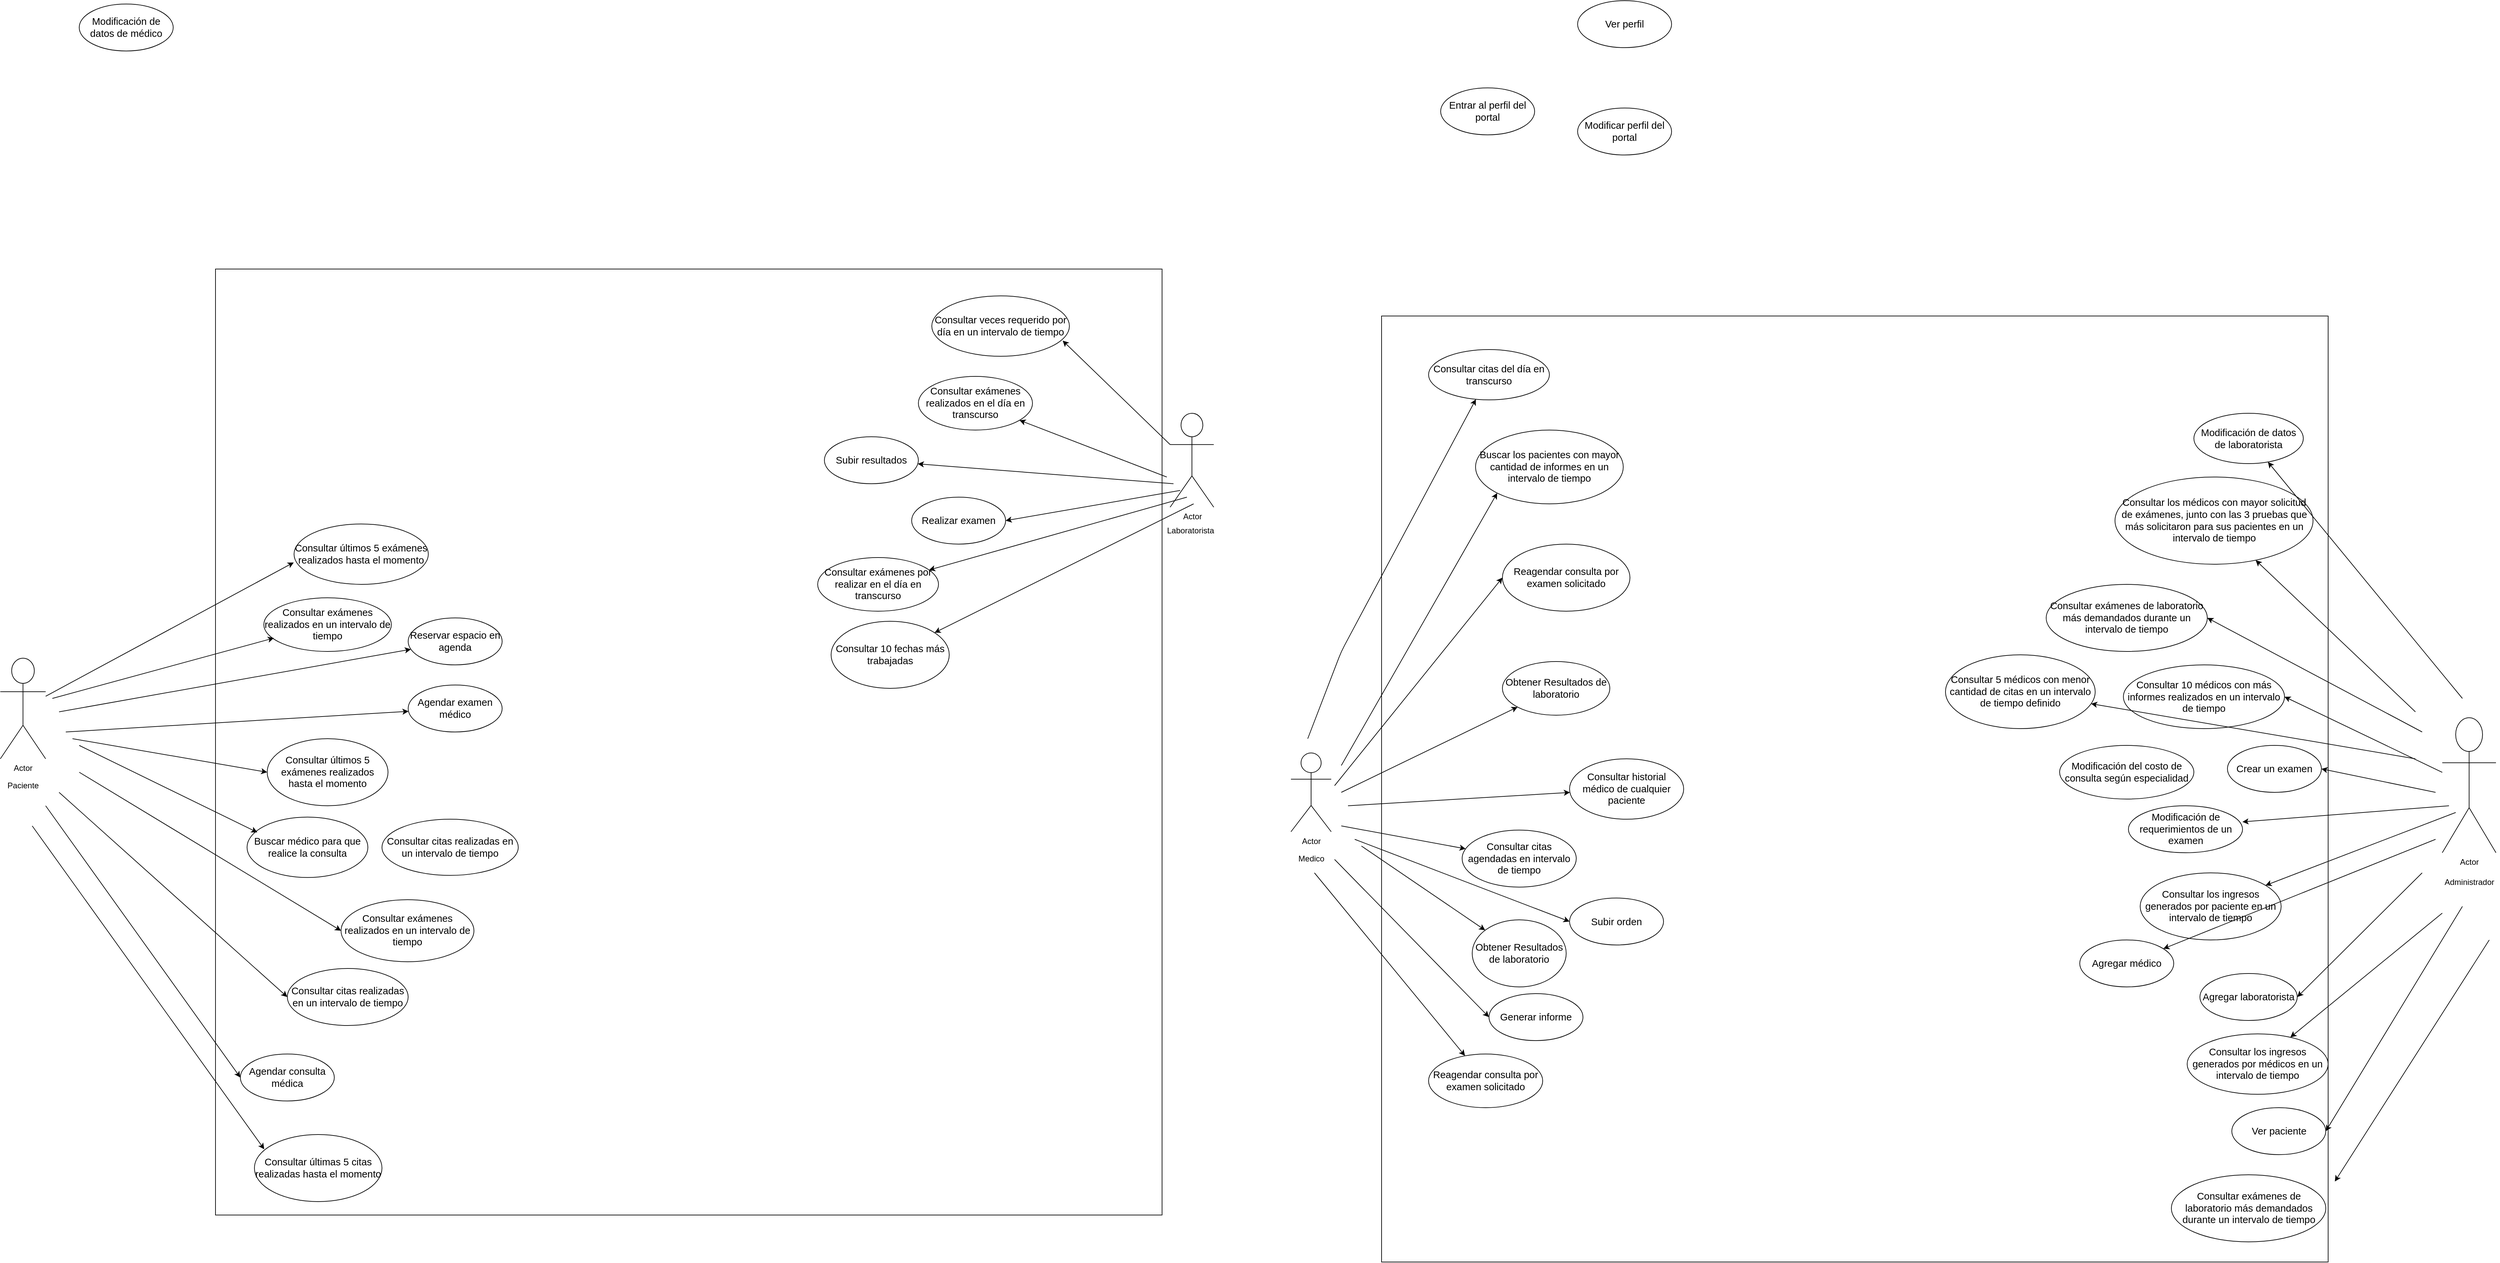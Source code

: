 <mxfile version="13.7.5" type="device"><diagram id="tWtgMK-SUiF7aIfPJp8b" name="Page-1"><mxGraphModel dx="4377" dy="2132" grid="1" gridSize="10" guides="1" tooltips="1" connect="1" arrows="1" fold="1" page="1" pageScale="1" pageWidth="827" pageHeight="1169" math="0" shadow="0"><root><mxCell id="0"/><mxCell id="1" parent="0"/><mxCell id="kWV4v-wlvln8DxfSQhCX-76" value="" style="whiteSpace=wrap;html=1;aspect=fixed;" vertex="1" parent="1"><mxGeometry x="-330" y="-590" width="1410" height="1410" as="geometry"/></mxCell><mxCell id="kWV4v-wlvln8DxfSQhCX-54" value="" style="whiteSpace=wrap;html=1;aspect=fixed;" vertex="1" parent="1"><mxGeometry x="-2067" y="-660" width="1410" height="1410" as="geometry"/></mxCell><mxCell id="kWV4v-wlvln8DxfSQhCX-1" value="Actor" style="shape=umlActor;verticalLabelPosition=bottom;verticalAlign=top;html=1;" vertex="1" parent="1"><mxGeometry x="-465" y="61.25" width="60" height="117.5" as="geometry"/></mxCell><mxCell id="kWV4v-wlvln8DxfSQhCX-2" value="&lt;span id=&quot;docs-internal-guid-cd5e83b2-7fff-52ef-74c1-b27c8ea10b89&quot;&gt;&lt;span style=&quot;font-size: 11pt ; font-family: &amp;#34;quicksand&amp;#34; , sans-serif ; background-color: transparent ; vertical-align: baseline&quot;&gt;Ver perfil &lt;/span&gt;&lt;/span&gt;" style="ellipse;whiteSpace=wrap;html=1;" vertex="1" parent="1"><mxGeometry x="-38" y="-1060" width="140" height="70" as="geometry"/></mxCell><mxCell id="kWV4v-wlvln8DxfSQhCX-3" value="&lt;span id=&quot;docs-internal-guid-2b90c585-7fff-fe92-1c7a-1e969d5731ff&quot;&gt;&lt;span style=&quot;font-size: 11pt ; font-family: &amp;#34;quicksand&amp;#34; , sans-serif ; background-color: transparent ; vertical-align: baseline&quot;&gt;Agendar consulta médica&lt;/span&gt;&lt;/span&gt;" style="ellipse;whiteSpace=wrap;html=1;" vertex="1" parent="1"><mxGeometry x="-2030" y="510" width="140" height="70" as="geometry"/></mxCell><mxCell id="kWV4v-wlvln8DxfSQhCX-4" value="&lt;span id=&quot;docs-internal-guid-f7af75aa-7fff-a3f7-ea02-7eb60d5122fa&quot;&gt;&lt;span style=&quot;font-size: 11pt ; font-family: &amp;#34;quicksand&amp;#34; , sans-serif ; background-color: transparent ; vertical-align: baseline&quot;&gt;Reservar espacio en agenda&lt;/span&gt;&lt;/span&gt;" style="ellipse;whiteSpace=wrap;html=1;" vertex="1" parent="1"><mxGeometry x="-1780" y="-140" width="140" height="70" as="geometry"/></mxCell><mxCell id="kWV4v-wlvln8DxfSQhCX-5" value="Medico" style="text;html=1;align=center;verticalAlign=middle;resizable=0;points=[];autosize=1;" vertex="1" parent="1"><mxGeometry x="-460" y="208.75" width="50" height="20" as="geometry"/></mxCell><mxCell id="kWV4v-wlvln8DxfSQhCX-6" value="Actor" style="shape=umlActor;verticalLabelPosition=bottom;verticalAlign=top;html=1;" vertex="1" parent="1"><mxGeometry x="-645" y="-445" width="65" height="140" as="geometry"/></mxCell><mxCell id="kWV4v-wlvln8DxfSQhCX-7" value="Laboratorista" style="text;html=1;align=center;verticalAlign=middle;resizable=0;points=[];autosize=1;" vertex="1" parent="1"><mxGeometry x="-660" y="-280" width="90" height="20" as="geometry"/></mxCell><mxCell id="kWV4v-wlvln8DxfSQhCX-8" value="Actor" style="shape=umlActor;verticalLabelPosition=bottom;verticalAlign=top;html=1;" vertex="1" parent="1"><mxGeometry x="-2387.5" y="-80" width="67.5" height="150" as="geometry"/></mxCell><mxCell id="kWV4v-wlvln8DxfSQhCX-9" value="Paciente&lt;br&gt;" style="text;html=1;align=center;verticalAlign=middle;resizable=0;points=[];autosize=1;" vertex="1" parent="1"><mxGeometry x="-2383.75" y="100" width="60" height="20" as="geometry"/></mxCell><mxCell id="kWV4v-wlvln8DxfSQhCX-10" value="Actor" style="shape=umlActor;verticalLabelPosition=bottom;verticalAlign=top;html=1;" vertex="1" parent="1"><mxGeometry x="1250" y="8.75" width="80" height="201.25" as="geometry"/></mxCell><mxCell id="kWV4v-wlvln8DxfSQhCX-11" value="Administrador" style="text;html=1;align=center;verticalAlign=middle;resizable=0;points=[];autosize=1;" vertex="1" parent="1"><mxGeometry x="1245" y="243.75" width="90" height="20" as="geometry"/></mxCell><mxCell id="kWV4v-wlvln8DxfSQhCX-12" value="&lt;span id=&quot;docs-internal-guid-adf7ae7d-7fff-7b54-a442-0e1a027c707a&quot;&gt;&lt;span style=&quot;font-size: 11pt ; font-family: &amp;#34;quicksand&amp;#34; , sans-serif ; background-color: transparent ; vertical-align: baseline&quot;&gt;Modificar perfil del portal&lt;/span&gt;&lt;/span&gt;" style="ellipse;whiteSpace=wrap;html=1;" vertex="1" parent="1"><mxGeometry x="-38" y="-900" width="140" height="70" as="geometry"/></mxCell><mxCell id="kWV4v-wlvln8DxfSQhCX-13" value="&lt;span id=&quot;docs-internal-guid-33a33306-7fff-1cc7-1b8b-41d0c13ecfeb&quot;&gt;&lt;span style=&quot;font-size: 11pt ; font-family: &amp;#34;quicksand&amp;#34; , sans-serif ; background-color: transparent ; vertical-align: baseline&quot;&gt;Entrar al perfil del portal&lt;/span&gt;&lt;/span&gt;" style="ellipse;whiteSpace=wrap;html=1;" vertex="1" parent="1"><mxGeometry x="-242" y="-930" width="140" height="70" as="geometry"/></mxCell><mxCell id="kWV4v-wlvln8DxfSQhCX-14" value="&lt;span id=&quot;docs-internal-guid-bde1d184-7fff-ea74-dd7f-59ad8c3d1e95&quot;&gt;&lt;span style=&quot;font-size: 11pt ; font-family: &amp;#34;quicksand&amp;#34; , sans-serif ; background-color: transparent ; vertical-align: baseline&quot;&gt;Consultar historial médico de cualquier paciente&lt;/span&gt;&lt;/span&gt;" style="ellipse;whiteSpace=wrap;html=1;" vertex="1" parent="1"><mxGeometry x="-50" y="70" width="170" height="90" as="geometry"/></mxCell><mxCell id="kWV4v-wlvln8DxfSQhCX-15" value="&lt;span id=&quot;docs-internal-guid-7bc4e7fe-7fff-4276-c721-50257ae49751&quot;&gt;&lt;span style=&quot;font-size: 11pt ; font-family: &amp;#34;quicksand&amp;#34; , sans-serif ; background-color: transparent ; vertical-align: baseline&quot;&gt;Agendar examen médico&lt;/span&gt;&lt;/span&gt;" style="ellipse;whiteSpace=wrap;html=1;" vertex="1" parent="1"><mxGeometry x="-1780" y="-40" width="140" height="70" as="geometry"/></mxCell><mxCell id="kWV4v-wlvln8DxfSQhCX-16" value="&lt;span id=&quot;docs-internal-guid-bce7fa85-7fff-78ce-1dbc-6987fce9b3bb&quot;&gt;&lt;span style=&quot;font-size: 11pt ; font-family: &amp;#34;quicksand&amp;#34; , sans-serif ; background-color: transparent ; vertical-align: baseline&quot;&gt;Consultar últimas 5 citas realizadas hasta el momento&lt;/span&gt;&lt;/span&gt;" style="ellipse;whiteSpace=wrap;html=1;" vertex="1" parent="1"><mxGeometry x="-2009" y="630" width="190" height="100" as="geometry"/></mxCell><mxCell id="kWV4v-wlvln8DxfSQhCX-17" value="&lt;span id=&quot;docs-internal-guid-26f6a967-7fff-a0dc-9f1e-ba0c62522557&quot;&gt;&lt;span style=&quot;font-size: 11pt ; font-family: &amp;#34;quicksand&amp;#34; , sans-serif ; background-color: transparent ; vertical-align: baseline&quot;&gt;Consultar citas realizadas en un intervalo de tiempo&lt;/span&gt;&lt;/span&gt;" style="ellipse;whiteSpace=wrap;html=1;" vertex="1" parent="1"><mxGeometry x="-1960" y="382.5" width="180" height="85" as="geometry"/></mxCell><mxCell id="kWV4v-wlvln8DxfSQhCX-18" value="&lt;span id=&quot;docs-internal-guid-3b73b50d-7fff-9fd1-6ade-0760ffcb9143&quot;&gt;&lt;span style=&quot;font-size: 11pt ; font-family: &amp;#34;quicksand&amp;#34; , sans-serif ; background-color: transparent ; vertical-align: baseline&quot;&gt;Consultar citas agendadas en intervalo de tiempo&lt;/span&gt;&lt;/span&gt;" style="ellipse;whiteSpace=wrap;html=1;" vertex="1" parent="1"><mxGeometry x="-210" y="176.25" width="170" height="85" as="geometry"/></mxCell><mxCell id="kWV4v-wlvln8DxfSQhCX-19" value="&lt;span id=&quot;docs-internal-guid-9d10ec2f-7fff-e269-2594-50fad6d21baf&quot;&gt;&lt;span style=&quot;font-size: 11pt ; font-family: &amp;#34;quicksand&amp;#34; , sans-serif ; background-color: transparent ; vertical-align: baseline&quot;&gt;Buscar médico para que realice la consulta&lt;/span&gt;&lt;/span&gt;" style="ellipse;whiteSpace=wrap;html=1;" vertex="1" parent="1"><mxGeometry x="-2020" y="156.88" width="180" height="90" as="geometry"/></mxCell><mxCell id="kWV4v-wlvln8DxfSQhCX-20" value="&lt;span id=&quot;docs-internal-guid-6fbcd0cd-7fff-a709-1281-b65440797182&quot;&gt;&lt;span style=&quot;font-size: 11pt ; font-family: &amp;#34;quicksand&amp;#34; , sans-serif ; background-color: transparent ; vertical-align: baseline&quot;&gt;Consultar exámenes realizados en un intervalo de tiempo&lt;/span&gt;&lt;/span&gt;" style="ellipse;whiteSpace=wrap;html=1;" vertex="1" parent="1"><mxGeometry x="-1880" y="280" width="198" height="92.5" as="geometry"/></mxCell><mxCell id="kWV4v-wlvln8DxfSQhCX-21" value="&lt;span id=&quot;docs-internal-guid-a36bae47-7fff-4ea4-465f-edb47276c73a&quot;&gt;&lt;span style=&quot;font-size: 11pt ; font-family: &amp;#34;quicksand&amp;#34; , sans-serif ; background-color: transparent ; vertical-align: baseline&quot;&gt;Consultar últimos 5 exámenes realizados hasta el momento&lt;/span&gt;&lt;/span&gt;" style="ellipse;whiteSpace=wrap;html=1;" vertex="1" parent="1"><mxGeometry x="-1990" y="40" width="180" height="100" as="geometry"/></mxCell><mxCell id="kWV4v-wlvln8DxfSQhCX-22" value="&lt;span id=&quot;docs-internal-guid-57169e25-7fff-113f-061c-4299260cd63f&quot;&gt;&lt;span style=&quot;font-size: 11pt ; font-family: &amp;#34;quicksand&amp;#34; , sans-serif ; background-color: transparent ; vertical-align: baseline&quot;&gt;Generar informe&lt;/span&gt;&lt;/span&gt;" style="ellipse;whiteSpace=wrap;html=1;" vertex="1" parent="1"><mxGeometry x="-170" y="420" width="140" height="70" as="geometry"/></mxCell><mxCell id="kWV4v-wlvln8DxfSQhCX-23" value="&lt;span id=&quot;docs-internal-guid-5a368a34-7fff-3a11-1b51-82079458d910&quot;&gt;&lt;span style=&quot;font-size: 11pt ; font-family: &amp;#34;quicksand&amp;#34; , sans-serif ; background-color: transparent ; vertical-align: baseline&quot;&gt;Obtener Resultados de laboratorio&lt;/span&gt;&lt;/span&gt;" style="ellipse;whiteSpace=wrap;html=1;" vertex="1" parent="1"><mxGeometry x="-195" y="310" width="140" height="100" as="geometry"/></mxCell><mxCell id="kWV4v-wlvln8DxfSQhCX-24" value="&lt;span id=&quot;docs-internal-guid-518154c4-7fff-33f1-4cc1-d2e6843cf8a5&quot;&gt;&lt;span style=&quot;font-size: 11pt ; font-family: &amp;#34;quicksand&amp;#34; , sans-serif ; background-color: transparent ; vertical-align: baseline&quot;&gt;Reagendar consulta por examen solicitado&lt;/span&gt;&lt;/span&gt;" style="ellipse;whiteSpace=wrap;html=1;" vertex="1" parent="1"><mxGeometry x="-150" y="-250" width="190" height="100" as="geometry"/></mxCell><mxCell id="kWV4v-wlvln8DxfSQhCX-25" value="&lt;span id=&quot;docs-internal-guid-93a1612f-7fff-deeb-9f9c-c2c49eac11a8&quot;&gt;&lt;span style=&quot;font-size: 11pt ; font-family: &amp;#34;quicksand&amp;#34; , sans-serif ; background-color: transparent ; vertical-align: baseline&quot;&gt;Reagendar consulta por examen solicitado&lt;/span&gt;&lt;/span&gt;" style="ellipse;whiteSpace=wrap;html=1;" vertex="1" parent="1"><mxGeometry x="-260" y="510" width="170" height="80" as="geometry"/></mxCell><mxCell id="kWV4v-wlvln8DxfSQhCX-26" value="&lt;span id=&quot;docs-internal-guid-ba4c601c-7fff-22cb-8c38-7a188f94769f&quot;&gt;&lt;span style=&quot;font-size: 11pt ; font-family: &amp;#34;quicksand&amp;#34; , sans-serif ; background-color: transparent ; vertical-align: baseline&quot;&gt;Consultar citas del día en transcurso&lt;/span&gt;&lt;/span&gt;" style="ellipse;whiteSpace=wrap;html=1;" vertex="1" parent="1"><mxGeometry x="-260" y="-540" width="180" height="75" as="geometry"/></mxCell><mxCell id="kWV4v-wlvln8DxfSQhCX-27" value="&lt;span id=&quot;docs-internal-guid-07ce3c78-7fff-5699-5686-a406fe7dbb91&quot;&gt;&lt;span style=&quot;font-size: 11pt ; font-family: &amp;#34;quicksand&amp;#34; , sans-serif ; background-color: transparent ; vertical-align: baseline&quot;&gt;Subir orden&lt;/span&gt;&lt;/span&gt;" style="ellipse;whiteSpace=wrap;html=1;" vertex="1" parent="1"><mxGeometry x="-50" y="277.5" width="140" height="70" as="geometry"/></mxCell><mxCell id="kWV4v-wlvln8DxfSQhCX-28" value="&lt;span id=&quot;docs-internal-guid-ae171c5b-7fff-2ee0-d61b-598600500d0a&quot;&gt;&lt;span style=&quot;font-size: 11pt ; font-family: &amp;#34;quicksand&amp;#34; , sans-serif ; background-color: transparent ; vertical-align: baseline&quot;&gt;Buscar los pacientes con mayor cantidad de informes en un intervalo de tiempo&lt;/span&gt;&lt;/span&gt;" style="ellipse;whiteSpace=wrap;html=1;" vertex="1" parent="1"><mxGeometry x="-190" y="-420" width="220" height="110" as="geometry"/></mxCell><mxCell id="kWV4v-wlvln8DxfSQhCX-29" value="&lt;span id=&quot;docs-internal-guid-526057d1-7fff-3435-2f91-5355f04e7e42&quot;&gt;&lt;span style=&quot;font-size: 11pt ; font-family: &amp;#34;quicksand&amp;#34; , sans-serif ; background-color: transparent ; vertical-align: baseline&quot;&gt;Consultar citas realizadas en un intervalo de tiempo&lt;/span&gt;&lt;/span&gt;" style="ellipse;whiteSpace=wrap;html=1;" vertex="1" parent="1"><mxGeometry x="-1819" y="160" width="203" height="83.75" as="geometry"/></mxCell><mxCell id="kWV4v-wlvln8DxfSQhCX-30" value="&lt;span id=&quot;docs-internal-guid-4bf9984a-7fff-1c71-5e67-b29e45ef7424&quot;&gt;&lt;span style=&quot;font-size: 11pt ; font-family: &amp;#34;quicksand&amp;#34; , sans-serif ; background-color: transparent ; vertical-align: baseline&quot;&gt;Realizar examen&lt;/span&gt;&lt;/span&gt;" style="ellipse;whiteSpace=wrap;html=1;" vertex="1" parent="1"><mxGeometry x="-1030" y="-320" width="140" height="70" as="geometry"/></mxCell><mxCell id="kWV4v-wlvln8DxfSQhCX-31" value="&lt;span id=&quot;docs-internal-guid-b3b55883-7fff-7738-df27-fbb6914d471f&quot;&gt;&lt;span style=&quot;font-size: 11pt ; font-family: &amp;#34;quicksand&amp;#34; , sans-serif ; background-color: transparent ; vertical-align: baseline&quot;&gt;Obtener Resultados de laboratorio&lt;/span&gt;&lt;/span&gt;" style="ellipse;whiteSpace=wrap;html=1;" vertex="1" parent="1"><mxGeometry x="-150" y="-75" width="160" height="80" as="geometry"/></mxCell><mxCell id="kWV4v-wlvln8DxfSQhCX-32" value="&lt;span id=&quot;docs-internal-guid-5289aebe-7fff-d73b-20ba-0ffa4d24344c&quot;&gt;&lt;span style=&quot;font-size: 11pt ; font-family: &amp;#34;quicksand&amp;#34; , sans-serif ; background-color: transparent ; vertical-align: baseline&quot;&gt;Consultar exámenes realizados en un intervalo de tiempo&lt;/span&gt;&lt;/span&gt;" style="ellipse;whiteSpace=wrap;html=1;" vertex="1" parent="1"><mxGeometry x="-1995" y="-170" width="190" height="80" as="geometry"/></mxCell><mxCell id="kWV4v-wlvln8DxfSQhCX-33" value="&lt;span id=&quot;docs-internal-guid-78ec43c7-7fff-7e47-a8ea-70d8e98536b5&quot;&gt;&lt;span style=&quot;font-size: 11pt ; font-family: &amp;#34;quicksand&amp;#34; , sans-serif ; background-color: transparent ; vertical-align: baseline&quot;&gt;Consultar últimos 5 exámenes realizados hasta el momento&lt;/span&gt;&lt;/span&gt;" style="ellipse;whiteSpace=wrap;html=1;" vertex="1" parent="1"><mxGeometry x="-1950" y="-280" width="200" height="90" as="geometry"/></mxCell><mxCell id="kWV4v-wlvln8DxfSQhCX-34" value="&lt;span id=&quot;docs-internal-guid-94753a59-7fff-7059-9f07-9e3f3797c4e5&quot;&gt;&lt;span style=&quot;font-size: 11pt ; font-family: &amp;#34;quicksand&amp;#34; , sans-serif ; background-color: transparent ; vertical-align: baseline&quot;&gt;Consultar exámenes realizados en el día en transcurso&lt;/span&gt;&lt;/span&gt;" style="ellipse;whiteSpace=wrap;html=1;" vertex="1" parent="1"><mxGeometry x="-1020" y="-500" width="170" height="80" as="geometry"/></mxCell><mxCell id="kWV4v-wlvln8DxfSQhCX-35" value="&lt;span id=&quot;docs-internal-guid-fbcbd8de-7fff-2022-349d-69d8b9a4eb34&quot;&gt;&lt;span style=&quot;font-size: 11pt ; font-family: &amp;#34;quicksand&amp;#34; , sans-serif ; background-color: transparent ; vertical-align: baseline&quot;&gt;Consultar exámenes por realizar en el día en transcurso&lt;/span&gt;&lt;/span&gt;" style="ellipse;whiteSpace=wrap;html=1;" vertex="1" parent="1"><mxGeometry x="-1170" y="-230" width="180" height="80" as="geometry"/></mxCell><mxCell id="kWV4v-wlvln8DxfSQhCX-36" value="&lt;span id=&quot;docs-internal-guid-4a68a1db-7fff-dcb6-fd39-27f539192fac&quot;&gt;&lt;span style=&quot;font-size: 11pt ; font-family: &amp;#34;quicksand&amp;#34; , sans-serif ; background-color: transparent ; vertical-align: baseline&quot;&gt;Subir resultados&lt;/span&gt;&lt;/span&gt;" style="ellipse;whiteSpace=wrap;html=1;" vertex="1" parent="1"><mxGeometry x="-1160" y="-410" width="140" height="70" as="geometry"/></mxCell><mxCell id="kWV4v-wlvln8DxfSQhCX-37" value="&lt;span id=&quot;docs-internal-guid-47150ab0-7fff-07ae-f2ab-0ab31dd2891e&quot;&gt;&lt;span style=&quot;font-size: 11pt ; font-family: &amp;#34;quicksand&amp;#34; , sans-serif ; background-color: transparent ; vertical-align: baseline&quot;&gt;Consultar 10 fechas más trabajadas&lt;/span&gt;&lt;/span&gt;" style="ellipse;whiteSpace=wrap;html=1;" vertex="1" parent="1"><mxGeometry x="-1150" y="-135" width="176" height="100" as="geometry"/></mxCell><mxCell id="kWV4v-wlvln8DxfSQhCX-38" value="&lt;span id=&quot;docs-internal-guid-76925e53-7fff-ca9c-7cd1-7f4f1db69573&quot;&gt;&lt;span style=&quot;font-size: 11pt ; font-family: &amp;#34;quicksand&amp;#34; , sans-serif ; background-color: transparent ; vertical-align: baseline&quot;&gt;Consultar veces requerido por día en un intervalo de tiempo&lt;/span&gt;&lt;/span&gt;" style="ellipse;whiteSpace=wrap;html=1;" vertex="1" parent="1"><mxGeometry x="-1000" y="-620" width="205" height="90" as="geometry"/></mxCell><mxCell id="kWV4v-wlvln8DxfSQhCX-39" value="&lt;span id=&quot;docs-internal-guid-3bd6a57e-7fff-6024-31d9-14687ec53578&quot;&gt;&lt;span style=&quot;font-size: 11pt ; font-family: &amp;#34;quicksand&amp;#34; , sans-serif ; background-color: transparent ; vertical-align: baseline&quot;&gt;Crear un examen&lt;/span&gt;&lt;/span&gt;" style="ellipse;whiteSpace=wrap;html=1;" vertex="1" parent="1"><mxGeometry x="930" y="50" width="140" height="70" as="geometry"/></mxCell><mxCell id="kWV4v-wlvln8DxfSQhCX-40" value="&lt;span id=&quot;docs-internal-guid-497b8021-7fff-1fb3-5a69-caec703b98f5&quot;&gt;&lt;span style=&quot;font-size: 11pt ; font-family: &amp;#34;quicksand&amp;#34; , sans-serif ; background-color: transparent ; vertical-align: baseline&quot;&gt;Agregar laboratorista&lt;/span&gt;&lt;/span&gt;" style="ellipse;whiteSpace=wrap;html=1;" vertex="1" parent="1"><mxGeometry x="889" y="390" width="145" height="70" as="geometry"/></mxCell><mxCell id="kWV4v-wlvln8DxfSQhCX-41" value="&lt;span id=&quot;docs-internal-guid-fd81898c-7fff-b171-8851-e2952d16b9ff&quot;&gt;&lt;span style=&quot;font-size: 11pt ; font-family: &amp;#34;quicksand&amp;#34; , sans-serif ; background-color: transparent ; vertical-align: baseline&quot;&gt;Agregar médico&lt;/span&gt;&lt;/span&gt;" style="ellipse;whiteSpace=wrap;html=1;" vertex="1" parent="1"><mxGeometry x="710" y="340" width="140" height="70" as="geometry"/></mxCell><mxCell id="kWV4v-wlvln8DxfSQhCX-42" value="&lt;span id=&quot;docs-internal-guid-6d087acb-7fff-3b9f-fb7b-c3c70551baa7&quot;&gt;&lt;span style=&quot;font-size: 11pt ; font-family: &amp;#34;quicksand&amp;#34; , sans-serif ; background-color: transparent ; vertical-align: baseline&quot;&gt;Modificación del costo de consulta según especialidad&lt;/span&gt;&lt;/span&gt;" style="ellipse;whiteSpace=wrap;html=1;" vertex="1" parent="1"><mxGeometry x="680" y="50" width="200" height="80" as="geometry"/></mxCell><mxCell id="kWV4v-wlvln8DxfSQhCX-43" value="&lt;span id=&quot;docs-internal-guid-012e1aa4-7fff-fa79-a5d7-7e966c06d42a&quot;&gt;&lt;span style=&quot;font-size: 11pt ; font-family: &amp;#34;quicksand&amp;#34; , sans-serif ; background-color: transparent ; vertical-align: baseline&quot;&gt;Modificación de requerimientos de un examen &lt;/span&gt;&lt;/span&gt;" style="ellipse;whiteSpace=wrap;html=1;" vertex="1" parent="1"><mxGeometry x="782.5" y="140" width="170" height="70" as="geometry"/></mxCell><mxCell id="kWV4v-wlvln8DxfSQhCX-44" value="&lt;span id=&quot;docs-internal-guid-db63c830-7fff-9e3f-c7bc-47e2c9139147&quot;&gt;&lt;span style=&quot;font-size: 11pt ; font-family: &amp;#34;quicksand&amp;#34; , sans-serif ; background-color: transparent ; vertical-align: baseline&quot;&gt;Ver paciente&lt;/span&gt;&lt;/span&gt;" style="ellipse;whiteSpace=wrap;html=1;" vertex="1" parent="1"><mxGeometry x="936.5" y="590" width="140" height="70" as="geometry"/></mxCell><mxCell id="kWV4v-wlvln8DxfSQhCX-45" value="&lt;span id=&quot;docs-internal-guid-e1f731d8-7fff-0269-d2c8-80d87d65a402&quot;&gt;&lt;span style=&quot;font-size: 11pt ; font-family: &amp;#34;quicksand&amp;#34; , sans-serif ; background-color: transparent ; vertical-align: baseline&quot;&gt;Consultar 10 médicos con más informes realizados en un intervalo de tiempo&lt;/span&gt;&lt;/span&gt;" style="ellipse;whiteSpace=wrap;html=1;" vertex="1" parent="1"><mxGeometry x="775" y="-70" width="240" height="95" as="geometry"/></mxCell><mxCell id="kWV4v-wlvln8DxfSQhCX-46" value="&lt;span id=&quot;docs-internal-guid-5a166a5b-7fff-cfff-77bb-d8410245e962&quot;&gt;&lt;span style=&quot;font-size: 11pt ; font-family: &amp;#34;quicksand&amp;#34; , sans-serif ; background-color: transparent ; vertical-align: baseline&quot;&gt;Modificación de datos de médico&lt;/span&gt;&lt;/span&gt;" style="ellipse;whiteSpace=wrap;html=1;" vertex="1" parent="1"><mxGeometry x="-2270" y="-1055" width="140" height="70" as="geometry"/></mxCell><mxCell id="kWV4v-wlvln8DxfSQhCX-47" value="&lt;span id=&quot;docs-internal-guid-689be4d4-7fff-8b4d-35d7-1cde3de56d00&quot;&gt;&lt;span style=&quot;font-size: 11pt ; font-family: &amp;#34;quicksand&amp;#34; , sans-serif ; background-color: transparent ; vertical-align: baseline&quot;&gt;Modificación de datos de laboratorista&lt;/span&gt;&lt;/span&gt;" style="ellipse;whiteSpace=wrap;html=1;" vertex="1" parent="1"><mxGeometry x="880" y="-445" width="163" height="75" as="geometry"/></mxCell><mxCell id="kWV4v-wlvln8DxfSQhCX-48" value="&lt;span id=&quot;docs-internal-guid-204f4ed0-7fff-cf78-ad12-e53f432400c5&quot;&gt;&lt;span style=&quot;font-size: 11pt ; font-family: &amp;#34;quicksand&amp;#34; , sans-serif ; background-color: transparent ; vertical-align: baseline&quot;&gt;Consultar 5 médicos con menor cantidad de citas en un intervalo de tiempo definido&lt;/span&gt;&lt;/span&gt;" style="ellipse;whiteSpace=wrap;html=1;" vertex="1" parent="1"><mxGeometry x="510" y="-85" width="223" height="110" as="geometry"/></mxCell><mxCell id="kWV4v-wlvln8DxfSQhCX-49" value="&lt;span id=&quot;docs-internal-guid-8ffd0002-7fff-9b7f-94de-c90e92b72d30&quot;&gt;&lt;span style=&quot;font-size: 11pt ; font-family: &amp;#34;quicksand&amp;#34; , sans-serif ; background-color: transparent ; vertical-align: baseline&quot;&gt;Consultar exámenes de laboratorio más demandados durante un intervalo de tiempo&lt;/span&gt;&lt;/span&gt;" style="ellipse;whiteSpace=wrap;html=1;" vertex="1" parent="1"><mxGeometry x="846.5" y="690" width="230" height="100" as="geometry"/></mxCell><mxCell id="kWV4v-wlvln8DxfSQhCX-50" value="&lt;span id=&quot;docs-internal-guid-8ffd0002-7fff-9b7f-94de-c90e92b72d30&quot;&gt;&lt;span style=&quot;font-size: 11pt ; font-family: &amp;#34;quicksand&amp;#34; , sans-serif ; background-color: transparent ; vertical-align: baseline&quot;&gt;Consultar exámenes de laboratorio más demandados durante un intervalo de tiempo&lt;/span&gt;&lt;/span&gt;" style="ellipse;whiteSpace=wrap;html=1;" vertex="1" parent="1"><mxGeometry x="660" y="-190" width="240" height="100" as="geometry"/></mxCell><mxCell id="kWV4v-wlvln8DxfSQhCX-51" value="&lt;span id=&quot;docs-internal-guid-b28b6cdb-7fff-8501-3c08-1053a5694513&quot;&gt;&lt;span style=&quot;font-size: 11pt ; font-family: &amp;#34;quicksand&amp;#34; , sans-serif ; background-color: transparent ; vertical-align: baseline&quot;&gt;Consultar los médicos con mayor solicitud de exámenes, junto con las 3 pruebas que más solicitaron para sus pacientes en un intervalo de tiempo&lt;/span&gt;&lt;/span&gt;" style="ellipse;whiteSpace=wrap;html=1;" vertex="1" parent="1"><mxGeometry x="762.5" y="-350" width="295" height="130" as="geometry"/></mxCell><mxCell id="kWV4v-wlvln8DxfSQhCX-52" value="&lt;span id=&quot;docs-internal-guid-3c270667-7fff-1129-3a3b-6bb1d5940166&quot;&gt;&lt;span style=&quot;font-size: 11pt ; font-family: &amp;#34;quicksand&amp;#34; , sans-serif ; background-color: transparent ; vertical-align: baseline&quot;&gt;Consultar los ingresos generados por paciente en un intervalo de tiempo&lt;/span&gt;&lt;/span&gt;" style="ellipse;whiteSpace=wrap;html=1;" vertex="1" parent="1"><mxGeometry x="800" y="240" width="210" height="100" as="geometry"/></mxCell><mxCell id="kWV4v-wlvln8DxfSQhCX-53" value="&lt;span id=&quot;docs-internal-guid-57811b4e-7fff-8366-969f-d6ca6c15f55d&quot;&gt;&lt;span style=&quot;font-size: 11pt ; font-family: &amp;#34;quicksand&amp;#34; , sans-serif ; background-color: transparent ; vertical-align: baseline&quot;&gt;Consultar los ingresos generados por médicos en un intervalo de tiempo&lt;/span&gt;&lt;/span&gt;" style="ellipse;whiteSpace=wrap;html=1;" vertex="1" parent="1"><mxGeometry x="870" y="480" width="210" height="90" as="geometry"/></mxCell><mxCell id="kWV4v-wlvln8DxfSQhCX-55" style="edgeStyle=orthogonalEdgeStyle;rounded=0;orthogonalLoop=1;jettySize=auto;html=1;exitX=0.5;exitY=1;exitDx=0;exitDy=0;" edge="1" parent="1" source="kWV4v-wlvln8DxfSQhCX-20" target="kWV4v-wlvln8DxfSQhCX-20"><mxGeometry relative="1" as="geometry"/></mxCell><mxCell id="kWV4v-wlvln8DxfSQhCX-57" value="" style="endArrow=classic;html=1;" edge="1" parent="1"><mxGeometry width="50" height="50" relative="1" as="geometry"><mxPoint x="-2310" y="-20" as="sourcePoint"/><mxPoint x="-1980" y="-110" as="targetPoint"/></mxGeometry></mxCell><mxCell id="kWV4v-wlvln8DxfSQhCX-58" value="" style="endArrow=classic;html=1;" edge="1" parent="1" target="kWV4v-wlvln8DxfSQhCX-15"><mxGeometry width="50" height="50" relative="1" as="geometry"><mxPoint x="-2290" y="30" as="sourcePoint"/><mxPoint x="-2100" y="40" as="targetPoint"/></mxGeometry></mxCell><mxCell id="kWV4v-wlvln8DxfSQhCX-59" value="" style="endArrow=classic;html=1;entryX=0;entryY=0.5;entryDx=0;entryDy=0;" edge="1" parent="1" target="kWV4v-wlvln8DxfSQhCX-21"><mxGeometry width="50" height="50" relative="1" as="geometry"><mxPoint x="-2280" y="40" as="sourcePoint"/><mxPoint x="-1769.505" y="9.154" as="targetPoint"/></mxGeometry></mxCell><mxCell id="kWV4v-wlvln8DxfSQhCX-60" value="" style="endArrow=classic;html=1;entryX=0.085;entryY=0.252;entryDx=0;entryDy=0;entryPerimeter=0;" edge="1" parent="1" target="kWV4v-wlvln8DxfSQhCX-19"><mxGeometry width="50" height="50" relative="1" as="geometry"><mxPoint x="-2270" y="50" as="sourcePoint"/><mxPoint x="-1759.505" y="19.154" as="targetPoint"/></mxGeometry></mxCell><mxCell id="kWV4v-wlvln8DxfSQhCX-61" value="" style="endArrow=classic;html=1;entryX=-0.002;entryY=0.637;entryDx=0;entryDy=0;entryPerimeter=0;" edge="1" parent="1" source="kWV4v-wlvln8DxfSQhCX-8" target="kWV4v-wlvln8DxfSQhCX-33"><mxGeometry width="50" height="50" relative="1" as="geometry"><mxPoint x="-2300.49" y="-139.15" as="sourcePoint"/><mxPoint x="-1789.995" y="-169.996" as="targetPoint"/></mxGeometry></mxCell><mxCell id="kWV4v-wlvln8DxfSQhCX-62" value="" style="endArrow=classic;html=1;entryX=0;entryY=0.5;entryDx=0;entryDy=0;" edge="1" parent="1" target="kWV4v-wlvln8DxfSQhCX-20"><mxGeometry width="50" height="50" relative="1" as="geometry"><mxPoint x="-2270" y="90" as="sourcePoint"/><mxPoint x="-1739.505" y="39.154" as="targetPoint"/></mxGeometry></mxCell><mxCell id="kWV4v-wlvln8DxfSQhCX-63" value="" style="endArrow=classic;html=1;entryX=0;entryY=0.5;entryDx=0;entryDy=0;" edge="1" parent="1" target="kWV4v-wlvln8DxfSQhCX-17"><mxGeometry width="50" height="50" relative="1" as="geometry"><mxPoint x="-2300" y="120" as="sourcePoint"/><mxPoint x="-1729.505" y="49.154" as="targetPoint"/></mxGeometry></mxCell><mxCell id="kWV4v-wlvln8DxfSQhCX-64" value="" style="endArrow=classic;html=1;entryX=0;entryY=0.5;entryDx=0;entryDy=0;" edge="1" parent="1" target="kWV4v-wlvln8DxfSQhCX-3"><mxGeometry width="50" height="50" relative="1" as="geometry"><mxPoint x="-2320" y="140" as="sourcePoint"/><mxPoint x="-2240" y="566.88" as="targetPoint"/></mxGeometry></mxCell><mxCell id="kWV4v-wlvln8DxfSQhCX-65" value="" style="endArrow=classic;html=1;entryX=0.077;entryY=0.22;entryDx=0;entryDy=0;entryPerimeter=0;" edge="1" parent="1" target="kWV4v-wlvln8DxfSQhCX-16"><mxGeometry width="50" height="50" relative="1" as="geometry"><mxPoint x="-2340" y="170" as="sourcePoint"/><mxPoint x="-1709.505" y="69.154" as="targetPoint"/></mxGeometry></mxCell><mxCell id="kWV4v-wlvln8DxfSQhCX-66" value="" style="endArrow=classic;html=1;" edge="1" parent="1" target="kWV4v-wlvln8DxfSQhCX-4"><mxGeometry width="50" height="50" relative="1" as="geometry"><mxPoint x="-2300" as="sourcePoint"/><mxPoint x="-1699.505" y="79.154" as="targetPoint"/></mxGeometry></mxCell><mxCell id="kWV4v-wlvln8DxfSQhCX-68" value="" style="endArrow=classic;html=1;" edge="1" parent="1" target="kWV4v-wlvln8DxfSQhCX-34"><mxGeometry width="50" height="50" relative="1" as="geometry"><mxPoint x="-650" y="-350" as="sourcePoint"/><mxPoint x="-390" y="-220" as="targetPoint"/></mxGeometry></mxCell><mxCell id="kWV4v-wlvln8DxfSQhCX-70" value="" style="endArrow=classic;html=1;" edge="1" parent="1" target="kWV4v-wlvln8DxfSQhCX-36"><mxGeometry width="50" height="50" relative="1" as="geometry"><mxPoint x="-640" y="-340" as="sourcePoint"/><mxPoint x="-859.21" y="-424.672" as="targetPoint"/></mxGeometry></mxCell><mxCell id="kWV4v-wlvln8DxfSQhCX-71" value="" style="endArrow=classic;html=1;entryX=1;entryY=0.5;entryDx=0;entryDy=0;" edge="1" parent="1" target="kWV4v-wlvln8DxfSQhCX-30"><mxGeometry width="50" height="50" relative="1" as="geometry"><mxPoint x="-630" y="-330" as="sourcePoint"/><mxPoint x="-849.21" y="-414.672" as="targetPoint"/></mxGeometry></mxCell><mxCell id="kWV4v-wlvln8DxfSQhCX-72" value="" style="endArrow=classic;html=1;" edge="1" parent="1" target="kWV4v-wlvln8DxfSQhCX-35"><mxGeometry width="50" height="50" relative="1" as="geometry"><mxPoint x="-620" y="-320" as="sourcePoint"/><mxPoint x="-839.21" y="-404.672" as="targetPoint"/></mxGeometry></mxCell><mxCell id="kWV4v-wlvln8DxfSQhCX-73" value="" style="endArrow=classic;html=1;" edge="1" parent="1" target="kWV4v-wlvln8DxfSQhCX-37"><mxGeometry width="50" height="50" relative="1" as="geometry"><mxPoint x="-610" y="-310" as="sourcePoint"/><mxPoint x="-829.21" y="-394.672" as="targetPoint"/></mxGeometry></mxCell><mxCell id="kWV4v-wlvln8DxfSQhCX-75" value="" style="endArrow=classic;html=1;entryX=0.951;entryY=0.741;entryDx=0;entryDy=0;entryPerimeter=0;exitX=0;exitY=0.333;exitDx=0;exitDy=0;exitPerimeter=0;" edge="1" parent="1" source="kWV4v-wlvln8DxfSQhCX-6" target="kWV4v-wlvln8DxfSQhCX-38"><mxGeometry width="50" height="50" relative="1" as="geometry"><mxPoint x="-590" y="-290" as="sourcePoint"/><mxPoint x="-809.21" y="-374.672" as="targetPoint"/></mxGeometry></mxCell><mxCell id="kWV4v-wlvln8DxfSQhCX-77" value="" style="endArrow=classic;html=1;entryX=0;entryY=1;entryDx=0;entryDy=0;" edge="1" parent="1" target="kWV4v-wlvln8DxfSQhCX-28"><mxGeometry width="50" height="50" relative="1" as="geometry"><mxPoint x="-390" y="80" as="sourcePoint"/><mxPoint x="-799.21" y="-364.672" as="targetPoint"/></mxGeometry></mxCell><mxCell id="kWV4v-wlvln8DxfSQhCX-78" value="" style="endArrow=classic;html=1;entryX=0;entryY=0.5;entryDx=0;entryDy=0;" edge="1" parent="1" target="kWV4v-wlvln8DxfSQhCX-24"><mxGeometry width="50" height="50" relative="1" as="geometry"><mxPoint x="-400" y="110" as="sourcePoint"/><mxPoint x="-789.21" y="-354.672" as="targetPoint"/></mxGeometry></mxCell><mxCell id="kWV4v-wlvln8DxfSQhCX-79" value="" style="endArrow=classic;html=1;" edge="1" parent="1" target="kWV4v-wlvln8DxfSQhCX-31"><mxGeometry width="50" height="50" relative="1" as="geometry"><mxPoint x="-390" y="120" as="sourcePoint"/><mxPoint x="-140" y="-190" as="targetPoint"/></mxGeometry></mxCell><mxCell id="kWV4v-wlvln8DxfSQhCX-81" value="" style="endArrow=classic;html=1;" edge="1" parent="1" target="kWV4v-wlvln8DxfSQhCX-18"><mxGeometry width="50" height="50" relative="1" as="geometry"><mxPoint x="-390" y="170" as="sourcePoint"/><mxPoint x="-120" y="-170" as="targetPoint"/></mxGeometry></mxCell><mxCell id="kWV4v-wlvln8DxfSQhCX-82" value="" style="endArrow=classic;html=1;" edge="1" parent="1" target="kWV4v-wlvln8DxfSQhCX-14"><mxGeometry width="50" height="50" relative="1" as="geometry"><mxPoint x="-380" y="140" as="sourcePoint"/><mxPoint x="-194.882" y="214.226" as="targetPoint"/></mxGeometry></mxCell><mxCell id="kWV4v-wlvln8DxfSQhCX-83" value="" style="endArrow=classic;html=1;entryX=0;entryY=0.5;entryDx=0;entryDy=0;" edge="1" parent="1" target="kWV4v-wlvln8DxfSQhCX-27"><mxGeometry width="50" height="50" relative="1" as="geometry"><mxPoint x="-370" y="190" as="sourcePoint"/><mxPoint x="-184.882" y="224.226" as="targetPoint"/></mxGeometry></mxCell><mxCell id="kWV4v-wlvln8DxfSQhCX-84" value="" style="endArrow=classic;html=1;" edge="1" parent="1" target="kWV4v-wlvln8DxfSQhCX-23"><mxGeometry width="50" height="50" relative="1" as="geometry"><mxPoint x="-360" y="200" as="sourcePoint"/><mxPoint x="-174.882" y="234.226" as="targetPoint"/></mxGeometry></mxCell><mxCell id="kWV4v-wlvln8DxfSQhCX-85" value="" style="endArrow=classic;html=1;entryX=0;entryY=0.5;entryDx=0;entryDy=0;" edge="1" parent="1" target="kWV4v-wlvln8DxfSQhCX-22"><mxGeometry width="50" height="50" relative="1" as="geometry"><mxPoint x="-400" y="220" as="sourcePoint"/><mxPoint x="-164.882" y="244.226" as="targetPoint"/></mxGeometry></mxCell><mxCell id="kWV4v-wlvln8DxfSQhCX-86" value="" style="endArrow=classic;html=1;" edge="1" parent="1" target="kWV4v-wlvln8DxfSQhCX-25"><mxGeometry width="50" height="50" relative="1" as="geometry"><mxPoint x="-430" y="240" as="sourcePoint"/><mxPoint x="-154.882" y="254.226" as="targetPoint"/></mxGeometry></mxCell><mxCell id="kWV4v-wlvln8DxfSQhCX-87" value="" style="endArrow=classic;html=1;" edge="1" parent="1" target="kWV4v-wlvln8DxfSQhCX-26"><mxGeometry width="50" height="50" relative="1" as="geometry"><mxPoint x="-440" y="40" as="sourcePoint"/><mxPoint x="-144.882" y="264.226" as="targetPoint"/><Array as="points"><mxPoint x="-390" y="-90"/></Array></mxGeometry></mxCell><mxCell id="kWV4v-wlvln8DxfSQhCX-89" value="" style="endArrow=classic;html=1;entryX=1;entryY=0.5;entryDx=0;entryDy=0;" edge="1" parent="1" target="kWV4v-wlvln8DxfSQhCX-39"><mxGeometry width="50" height="50" relative="1" as="geometry"><mxPoint x="1240" y="120" as="sourcePoint"/><mxPoint x="980" y="80" as="targetPoint"/></mxGeometry></mxCell><mxCell id="kWV4v-wlvln8DxfSQhCX-90" value="" style="endArrow=classic;html=1;entryX=1;entryY=0.5;entryDx=0;entryDy=0;" edge="1" parent="1" source="kWV4v-wlvln8DxfSQhCX-10" target="kWV4v-wlvln8DxfSQhCX-45"><mxGeometry width="50" height="50" relative="1" as="geometry"><mxPoint x="1250" y="130" as="sourcePoint"/><mxPoint x="1080" y="95" as="targetPoint"/></mxGeometry></mxCell><mxCell id="kWV4v-wlvln8DxfSQhCX-91" value="" style="endArrow=classic;html=1;entryX=0.999;entryY=0.343;entryDx=0;entryDy=0;entryPerimeter=0;" edge="1" parent="1" target="kWV4v-wlvln8DxfSQhCX-43"><mxGeometry width="50" height="50" relative="1" as="geometry"><mxPoint x="1260" y="140" as="sourcePoint"/><mxPoint x="1090" y="105" as="targetPoint"/></mxGeometry></mxCell><mxCell id="kWV4v-wlvln8DxfSQhCX-92" value="" style="endArrow=classic;html=1;" edge="1" parent="1" target="kWV4v-wlvln8DxfSQhCX-52"><mxGeometry width="50" height="50" relative="1" as="geometry"><mxPoint x="1270" y="150" as="sourcePoint"/><mxPoint x="1100" y="115" as="targetPoint"/></mxGeometry></mxCell><mxCell id="kWV4v-wlvln8DxfSQhCX-93" value="" style="endArrow=classic;html=1;entryX=1;entryY=0.5;entryDx=0;entryDy=0;" edge="1" parent="1" target="kWV4v-wlvln8DxfSQhCX-40"><mxGeometry width="50" height="50" relative="1" as="geometry"><mxPoint x="1220" y="240" as="sourcePoint"/><mxPoint x="1110" y="125" as="targetPoint"/></mxGeometry></mxCell><mxCell id="kWV4v-wlvln8DxfSQhCX-94" value="" style="endArrow=classic;html=1;" edge="1" parent="1" target="kWV4v-wlvln8DxfSQhCX-53"><mxGeometry width="50" height="50" relative="1" as="geometry"><mxPoint x="1250" y="300" as="sourcePoint"/><mxPoint x="1120" y="135" as="targetPoint"/></mxGeometry></mxCell><mxCell id="kWV4v-wlvln8DxfSQhCX-95" value="" style="endArrow=classic;html=1;entryX=1;entryY=0.5;entryDx=0;entryDy=0;" edge="1" parent="1" target="kWV4v-wlvln8DxfSQhCX-44"><mxGeometry width="50" height="50" relative="1" as="geometry"><mxPoint x="1280" y="290" as="sourcePoint"/><mxPoint x="1156" y="510" as="targetPoint"/></mxGeometry></mxCell><mxCell id="kWV4v-wlvln8DxfSQhCX-96" value="" style="endArrow=classic;html=1;" edge="1" parent="1"><mxGeometry width="50" height="50" relative="1" as="geometry"><mxPoint x="1320" y="340" as="sourcePoint"/><mxPoint x="1090" y="700" as="targetPoint"/></mxGeometry></mxCell><mxCell id="kWV4v-wlvln8DxfSQhCX-97" value="" style="endArrow=classic;html=1;" edge="1" parent="1" target="kWV4v-wlvln8DxfSQhCX-51"><mxGeometry width="50" height="50" relative="1" as="geometry"><mxPoint x="1210" as="sourcePoint"/><mxPoint x="1150" y="165" as="targetPoint"/></mxGeometry></mxCell><mxCell id="kWV4v-wlvln8DxfSQhCX-98" value="" style="endArrow=classic;html=1;entryX=1;entryY=0.5;entryDx=0;entryDy=0;" edge="1" parent="1" target="kWV4v-wlvln8DxfSQhCX-50"><mxGeometry width="50" height="50" relative="1" as="geometry"><mxPoint x="1220" y="30" as="sourcePoint"/><mxPoint x="1160" y="175" as="targetPoint"/></mxGeometry></mxCell><mxCell id="kWV4v-wlvln8DxfSQhCX-99" value="" style="endArrow=classic;html=1;" edge="1" parent="1" target="kWV4v-wlvln8DxfSQhCX-47"><mxGeometry width="50" height="50" relative="1" as="geometry"><mxPoint x="1280" y="-20" as="sourcePoint"/><mxPoint x="1170" y="185" as="targetPoint"/></mxGeometry></mxCell><mxCell id="kWV4v-wlvln8DxfSQhCX-100" value="" style="endArrow=classic;html=1;" edge="1" parent="1" target="kWV4v-wlvln8DxfSQhCX-48"><mxGeometry width="50" height="50" relative="1" as="geometry"><mxPoint x="1210" y="70" as="sourcePoint"/><mxPoint x="1180" y="195" as="targetPoint"/></mxGeometry></mxCell><mxCell id="kWV4v-wlvln8DxfSQhCX-101" value="" style="endArrow=classic;html=1;" edge="1" parent="1" target="kWV4v-wlvln8DxfSQhCX-41"><mxGeometry width="50" height="50" relative="1" as="geometry"><mxPoint x="1240" y="190" as="sourcePoint"/><mxPoint x="1190" y="205" as="targetPoint"/></mxGeometry></mxCell></root></mxGraphModel></diagram></mxfile>